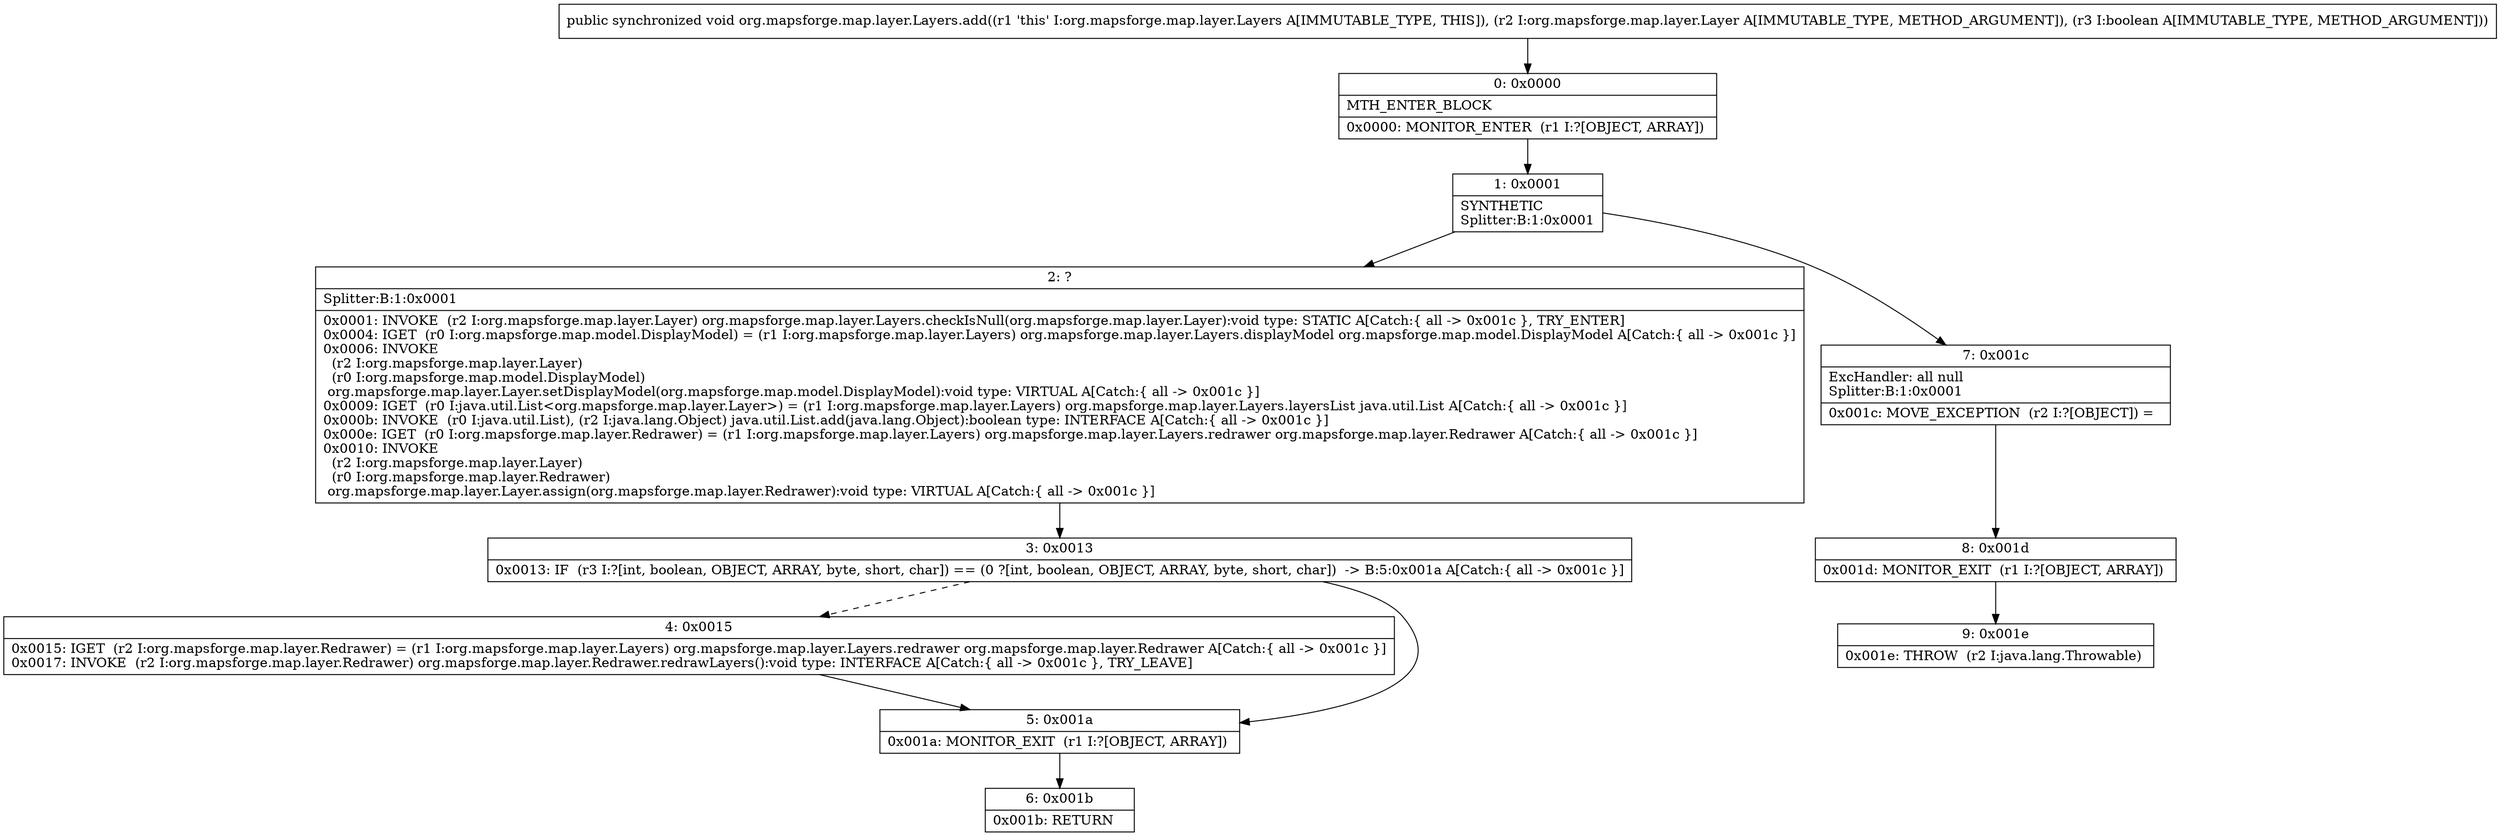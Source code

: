 digraph "CFG fororg.mapsforge.map.layer.Layers.add(Lorg\/mapsforge\/map\/layer\/Layer;Z)V" {
Node_0 [shape=record,label="{0\:\ 0x0000|MTH_ENTER_BLOCK\l|0x0000: MONITOR_ENTER  (r1 I:?[OBJECT, ARRAY]) \l}"];
Node_1 [shape=record,label="{1\:\ 0x0001|SYNTHETIC\lSplitter:B:1:0x0001\l}"];
Node_2 [shape=record,label="{2\:\ ?|Splitter:B:1:0x0001\l|0x0001: INVOKE  (r2 I:org.mapsforge.map.layer.Layer) org.mapsforge.map.layer.Layers.checkIsNull(org.mapsforge.map.layer.Layer):void type: STATIC A[Catch:\{ all \-\> 0x001c \}, TRY_ENTER]\l0x0004: IGET  (r0 I:org.mapsforge.map.model.DisplayModel) = (r1 I:org.mapsforge.map.layer.Layers) org.mapsforge.map.layer.Layers.displayModel org.mapsforge.map.model.DisplayModel A[Catch:\{ all \-\> 0x001c \}]\l0x0006: INVOKE  \l  (r2 I:org.mapsforge.map.layer.Layer)\l  (r0 I:org.mapsforge.map.model.DisplayModel)\l org.mapsforge.map.layer.Layer.setDisplayModel(org.mapsforge.map.model.DisplayModel):void type: VIRTUAL A[Catch:\{ all \-\> 0x001c \}]\l0x0009: IGET  (r0 I:java.util.List\<org.mapsforge.map.layer.Layer\>) = (r1 I:org.mapsforge.map.layer.Layers) org.mapsforge.map.layer.Layers.layersList java.util.List A[Catch:\{ all \-\> 0x001c \}]\l0x000b: INVOKE  (r0 I:java.util.List), (r2 I:java.lang.Object) java.util.List.add(java.lang.Object):boolean type: INTERFACE A[Catch:\{ all \-\> 0x001c \}]\l0x000e: IGET  (r0 I:org.mapsforge.map.layer.Redrawer) = (r1 I:org.mapsforge.map.layer.Layers) org.mapsforge.map.layer.Layers.redrawer org.mapsforge.map.layer.Redrawer A[Catch:\{ all \-\> 0x001c \}]\l0x0010: INVOKE  \l  (r2 I:org.mapsforge.map.layer.Layer)\l  (r0 I:org.mapsforge.map.layer.Redrawer)\l org.mapsforge.map.layer.Layer.assign(org.mapsforge.map.layer.Redrawer):void type: VIRTUAL A[Catch:\{ all \-\> 0x001c \}]\l}"];
Node_3 [shape=record,label="{3\:\ 0x0013|0x0013: IF  (r3 I:?[int, boolean, OBJECT, ARRAY, byte, short, char]) == (0 ?[int, boolean, OBJECT, ARRAY, byte, short, char])  \-\> B:5:0x001a A[Catch:\{ all \-\> 0x001c \}]\l}"];
Node_4 [shape=record,label="{4\:\ 0x0015|0x0015: IGET  (r2 I:org.mapsforge.map.layer.Redrawer) = (r1 I:org.mapsforge.map.layer.Layers) org.mapsforge.map.layer.Layers.redrawer org.mapsforge.map.layer.Redrawer A[Catch:\{ all \-\> 0x001c \}]\l0x0017: INVOKE  (r2 I:org.mapsforge.map.layer.Redrawer) org.mapsforge.map.layer.Redrawer.redrawLayers():void type: INTERFACE A[Catch:\{ all \-\> 0x001c \}, TRY_LEAVE]\l}"];
Node_5 [shape=record,label="{5\:\ 0x001a|0x001a: MONITOR_EXIT  (r1 I:?[OBJECT, ARRAY]) \l}"];
Node_6 [shape=record,label="{6\:\ 0x001b|0x001b: RETURN   \l}"];
Node_7 [shape=record,label="{7\:\ 0x001c|ExcHandler: all null\lSplitter:B:1:0x0001\l|0x001c: MOVE_EXCEPTION  (r2 I:?[OBJECT]) =  \l}"];
Node_8 [shape=record,label="{8\:\ 0x001d|0x001d: MONITOR_EXIT  (r1 I:?[OBJECT, ARRAY]) \l}"];
Node_9 [shape=record,label="{9\:\ 0x001e|0x001e: THROW  (r2 I:java.lang.Throwable) \l}"];
MethodNode[shape=record,label="{public synchronized void org.mapsforge.map.layer.Layers.add((r1 'this' I:org.mapsforge.map.layer.Layers A[IMMUTABLE_TYPE, THIS]), (r2 I:org.mapsforge.map.layer.Layer A[IMMUTABLE_TYPE, METHOD_ARGUMENT]), (r3 I:boolean A[IMMUTABLE_TYPE, METHOD_ARGUMENT])) }"];
MethodNode -> Node_0;
Node_0 -> Node_1;
Node_1 -> Node_2;
Node_1 -> Node_7;
Node_2 -> Node_3;
Node_3 -> Node_4[style=dashed];
Node_3 -> Node_5;
Node_4 -> Node_5;
Node_5 -> Node_6;
Node_7 -> Node_8;
Node_8 -> Node_9;
}

